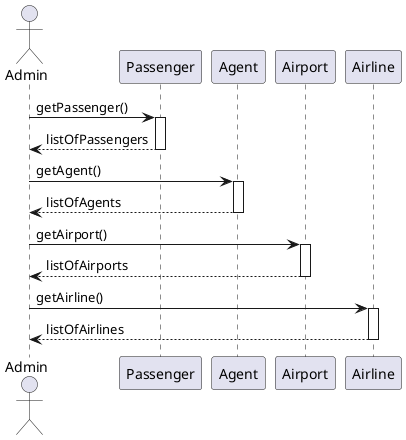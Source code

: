 @startuml AdminRead

Actor Admin

Admin -> Passenger : getPassenger()
activate Passenger
Passenger --> Admin : listOfPassengers
deactivate

Admin -> Agent : getAgent()
activate Agent
Agent --> Admin : listOfAgents
deactivate

Admin -> Airport : getAirport()
activate Airport
Airport --> Admin : listOfAirports
deactivate

Admin -> Airline : getAirline()
activate Airline
Airline --> Admin : listOfAirlines
deactivate

@enduml